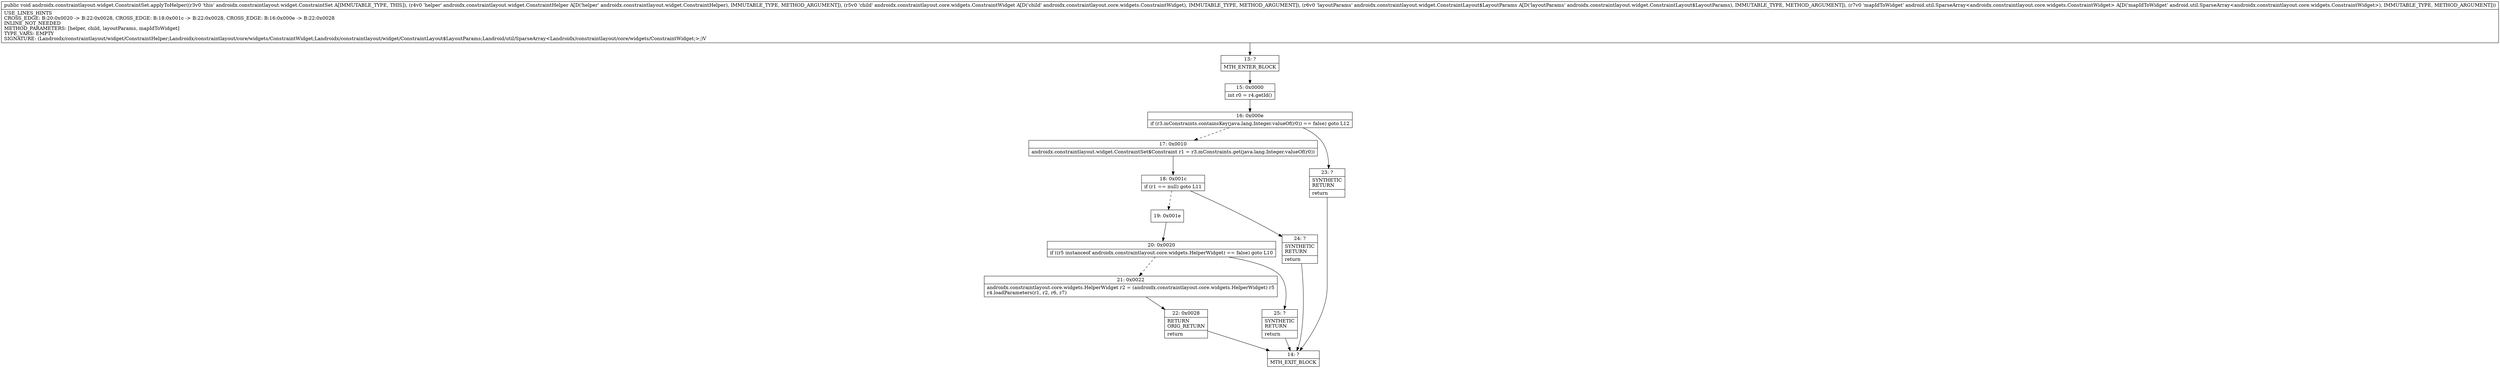 digraph "CFG forandroidx.constraintlayout.widget.ConstraintSet.applyToHelper(Landroidx\/constraintlayout\/widget\/ConstraintHelper;Landroidx\/constraintlayout\/core\/widgets\/ConstraintWidget;Landroidx\/constraintlayout\/widget\/ConstraintLayout$LayoutParams;Landroid\/util\/SparseArray;)V" {
Node_13 [shape=record,label="{13\:\ ?|MTH_ENTER_BLOCK\l}"];
Node_15 [shape=record,label="{15\:\ 0x0000|int r0 = r4.getId()\l}"];
Node_16 [shape=record,label="{16\:\ 0x000e|if (r3.mConstraints.containsKey(java.lang.Integer.valueOf(r0)) == false) goto L12\l}"];
Node_17 [shape=record,label="{17\:\ 0x0010|androidx.constraintlayout.widget.ConstraintSet$Constraint r1 = r3.mConstraints.get(java.lang.Integer.valueOf(r0))\l}"];
Node_18 [shape=record,label="{18\:\ 0x001c|if (r1 == null) goto L11\l}"];
Node_19 [shape=record,label="{19\:\ 0x001e}"];
Node_20 [shape=record,label="{20\:\ 0x0020|if ((r5 instanceof androidx.constraintlayout.core.widgets.HelperWidget) == false) goto L10\l}"];
Node_21 [shape=record,label="{21\:\ 0x0022|androidx.constraintlayout.core.widgets.HelperWidget r2 = (androidx.constraintlayout.core.widgets.HelperWidget) r5\lr4.loadParameters(r1, r2, r6, r7)\l}"];
Node_22 [shape=record,label="{22\:\ 0x0028|RETURN\lORIG_RETURN\l|return\l}"];
Node_14 [shape=record,label="{14\:\ ?|MTH_EXIT_BLOCK\l}"];
Node_25 [shape=record,label="{25\:\ ?|SYNTHETIC\lRETURN\l|return\l}"];
Node_24 [shape=record,label="{24\:\ ?|SYNTHETIC\lRETURN\l|return\l}"];
Node_23 [shape=record,label="{23\:\ ?|SYNTHETIC\lRETURN\l|return\l}"];
MethodNode[shape=record,label="{public void androidx.constraintlayout.widget.ConstraintSet.applyToHelper((r3v0 'this' androidx.constraintlayout.widget.ConstraintSet A[IMMUTABLE_TYPE, THIS]), (r4v0 'helper' androidx.constraintlayout.widget.ConstraintHelper A[D('helper' androidx.constraintlayout.widget.ConstraintHelper), IMMUTABLE_TYPE, METHOD_ARGUMENT]), (r5v0 'child' androidx.constraintlayout.core.widgets.ConstraintWidget A[D('child' androidx.constraintlayout.core.widgets.ConstraintWidget), IMMUTABLE_TYPE, METHOD_ARGUMENT]), (r6v0 'layoutParams' androidx.constraintlayout.widget.ConstraintLayout$LayoutParams A[D('layoutParams' androidx.constraintlayout.widget.ConstraintLayout$LayoutParams), IMMUTABLE_TYPE, METHOD_ARGUMENT]), (r7v0 'mapIdToWidget' android.util.SparseArray\<androidx.constraintlayout.core.widgets.ConstraintWidget\> A[D('mapIdToWidget' android.util.SparseArray\<androidx.constraintlayout.core.widgets.ConstraintWidget\>), IMMUTABLE_TYPE, METHOD_ARGUMENT]))  | USE_LINES_HINTS\lCROSS_EDGE: B:20:0x0020 \-\> B:22:0x0028, CROSS_EDGE: B:18:0x001c \-\> B:22:0x0028, CROSS_EDGE: B:16:0x000e \-\> B:22:0x0028\lINLINE_NOT_NEEDED\lMETHOD_PARAMETERS: [helper, child, layoutParams, mapIdToWidget]\lTYPE_VARS: EMPTY\lSIGNATURE: (Landroidx\/constraintlayout\/widget\/ConstraintHelper;Landroidx\/constraintlayout\/core\/widgets\/ConstraintWidget;Landroidx\/constraintlayout\/widget\/ConstraintLayout$LayoutParams;Landroid\/util\/SparseArray\<Landroidx\/constraintlayout\/core\/widgets\/ConstraintWidget;\>;)V\l}"];
MethodNode -> Node_13;Node_13 -> Node_15;
Node_15 -> Node_16;
Node_16 -> Node_17[style=dashed];
Node_16 -> Node_23;
Node_17 -> Node_18;
Node_18 -> Node_19[style=dashed];
Node_18 -> Node_24;
Node_19 -> Node_20;
Node_20 -> Node_21[style=dashed];
Node_20 -> Node_25;
Node_21 -> Node_22;
Node_22 -> Node_14;
Node_25 -> Node_14;
Node_24 -> Node_14;
Node_23 -> Node_14;
}

